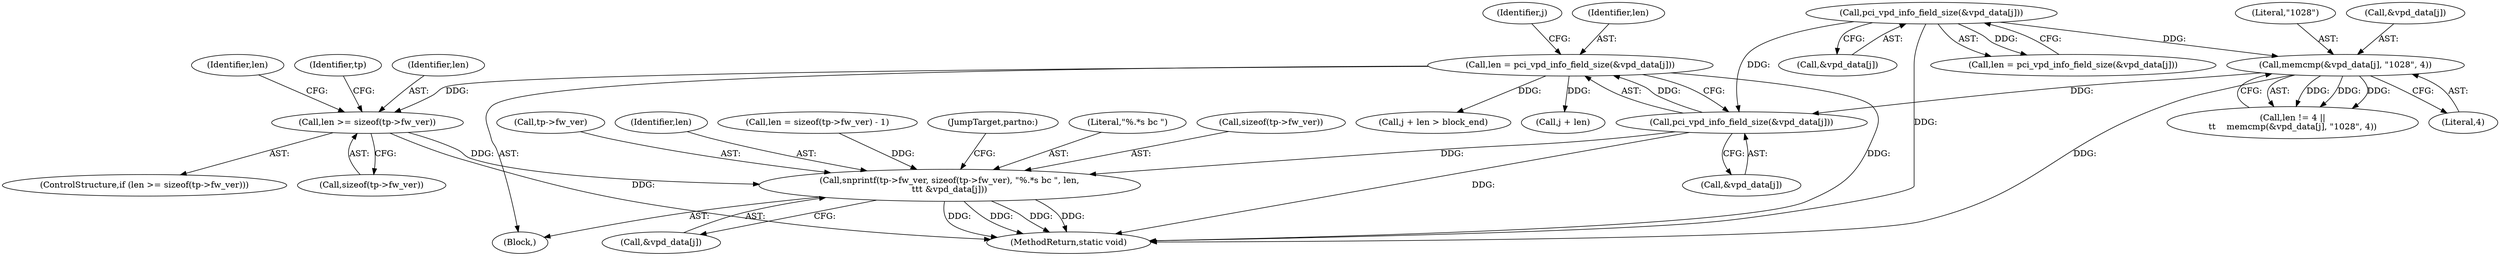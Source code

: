 digraph "0_linux_715230a44310a8cf66fbfb5a46f9a62a9b2de424@API" {
"1000230" [label="(Call,len >= sizeof(tp->fw_ver))"];
"1000212" [label="(Call,len = pci_vpd_info_field_size(&vpd_data[j]))"];
"1000214" [label="(Call,pci_vpd_info_field_size(&vpd_data[j]))"];
"1000192" [label="(Call,memcmp(&vpd_data[j], \"1028\", 4))"];
"1000173" [label="(Call,pci_vpd_info_field_size(&vpd_data[j]))"];
"1000253" [label="(Call,snprintf(tp->fw_ver, sizeof(tp->fw_ver), \"%.*s bc \", len,\n\t\t\t &vpd_data[j]))"];
"1000197" [label="(Literal,\"1028\")"];
"1000170" [label="(Block,)"];
"1000257" [label="(Call,sizeof(tp->fw_ver))"];
"1000229" [label="(ControlStructure,if (len >= sizeof(tp->fw_ver)))"];
"1000232" [label="(Call,sizeof(tp->fw_ver))"];
"1000254" [label="(Call,tp->fw_ver)"];
"1000253" [label="(Call,snprintf(tp->fw_ver, sizeof(tp->fw_ver), \"%.*s bc \", len,\n\t\t\t &vpd_data[j]))"];
"1000262" [label="(Identifier,len)"];
"1000193" [label="(Call,&vpd_data[j])"];
"1000223" [label="(Call,j + len > block_end)"];
"1000173" [label="(Call,pci_vpd_info_field_size(&vpd_data[j]))"];
"1000198" [label="(Literal,4)"];
"1000236" [label="(Call,len = sizeof(tp->fw_ver) - 1)"];
"1000220" [label="(Identifier,j)"];
"1000224" [label="(Call,j + len)"];
"1000267" [label="(JumpTarget,partno:)"];
"1000261" [label="(Literal,\"%.*s bc \")"];
"1000214" [label="(Call,pci_vpd_info_field_size(&vpd_data[j]))"];
"1000188" [label="(Call,len != 4 ||\n\t\t    memcmp(&vpd_data[j], \"1028\", 4))"];
"1000174" [label="(Call,&vpd_data[j])"];
"1000192" [label="(Call,memcmp(&vpd_data[j], \"1028\", 4))"];
"1000263" [label="(Call,&vpd_data[j])"];
"1000231" [label="(Identifier,len)"];
"1000237" [label="(Identifier,len)"];
"1000604" [label="(MethodReturn,static void)"];
"1000171" [label="(Call,len = pci_vpd_info_field_size(&vpd_data[j]))"];
"1000230" [label="(Call,len >= sizeof(tp->fw_ver))"];
"1000215" [label="(Call,&vpd_data[j])"];
"1000213" [label="(Identifier,len)"];
"1000246" [label="(Identifier,tp)"];
"1000212" [label="(Call,len = pci_vpd_info_field_size(&vpd_data[j]))"];
"1000230" -> "1000229"  [label="AST: "];
"1000230" -> "1000232"  [label="CFG: "];
"1000231" -> "1000230"  [label="AST: "];
"1000232" -> "1000230"  [label="AST: "];
"1000237" -> "1000230"  [label="CFG: "];
"1000246" -> "1000230"  [label="CFG: "];
"1000230" -> "1000604"  [label="DDG: "];
"1000212" -> "1000230"  [label="DDG: "];
"1000230" -> "1000253"  [label="DDG: "];
"1000212" -> "1000170"  [label="AST: "];
"1000212" -> "1000214"  [label="CFG: "];
"1000213" -> "1000212"  [label="AST: "];
"1000214" -> "1000212"  [label="AST: "];
"1000220" -> "1000212"  [label="CFG: "];
"1000212" -> "1000604"  [label="DDG: "];
"1000214" -> "1000212"  [label="DDG: "];
"1000212" -> "1000223"  [label="DDG: "];
"1000212" -> "1000224"  [label="DDG: "];
"1000214" -> "1000215"  [label="CFG: "];
"1000215" -> "1000214"  [label="AST: "];
"1000214" -> "1000604"  [label="DDG: "];
"1000192" -> "1000214"  [label="DDG: "];
"1000173" -> "1000214"  [label="DDG: "];
"1000214" -> "1000253"  [label="DDG: "];
"1000192" -> "1000188"  [label="AST: "];
"1000192" -> "1000198"  [label="CFG: "];
"1000193" -> "1000192"  [label="AST: "];
"1000197" -> "1000192"  [label="AST: "];
"1000198" -> "1000192"  [label="AST: "];
"1000188" -> "1000192"  [label="CFG: "];
"1000192" -> "1000604"  [label="DDG: "];
"1000192" -> "1000188"  [label="DDG: "];
"1000192" -> "1000188"  [label="DDG: "];
"1000192" -> "1000188"  [label="DDG: "];
"1000173" -> "1000192"  [label="DDG: "];
"1000173" -> "1000171"  [label="AST: "];
"1000173" -> "1000174"  [label="CFG: "];
"1000174" -> "1000173"  [label="AST: "];
"1000171" -> "1000173"  [label="CFG: "];
"1000173" -> "1000604"  [label="DDG: "];
"1000173" -> "1000171"  [label="DDG: "];
"1000253" -> "1000170"  [label="AST: "];
"1000253" -> "1000263"  [label="CFG: "];
"1000254" -> "1000253"  [label="AST: "];
"1000257" -> "1000253"  [label="AST: "];
"1000261" -> "1000253"  [label="AST: "];
"1000262" -> "1000253"  [label="AST: "];
"1000263" -> "1000253"  [label="AST: "];
"1000267" -> "1000253"  [label="CFG: "];
"1000253" -> "1000604"  [label="DDG: "];
"1000253" -> "1000604"  [label="DDG: "];
"1000253" -> "1000604"  [label="DDG: "];
"1000253" -> "1000604"  [label="DDG: "];
"1000236" -> "1000253"  [label="DDG: "];
}
